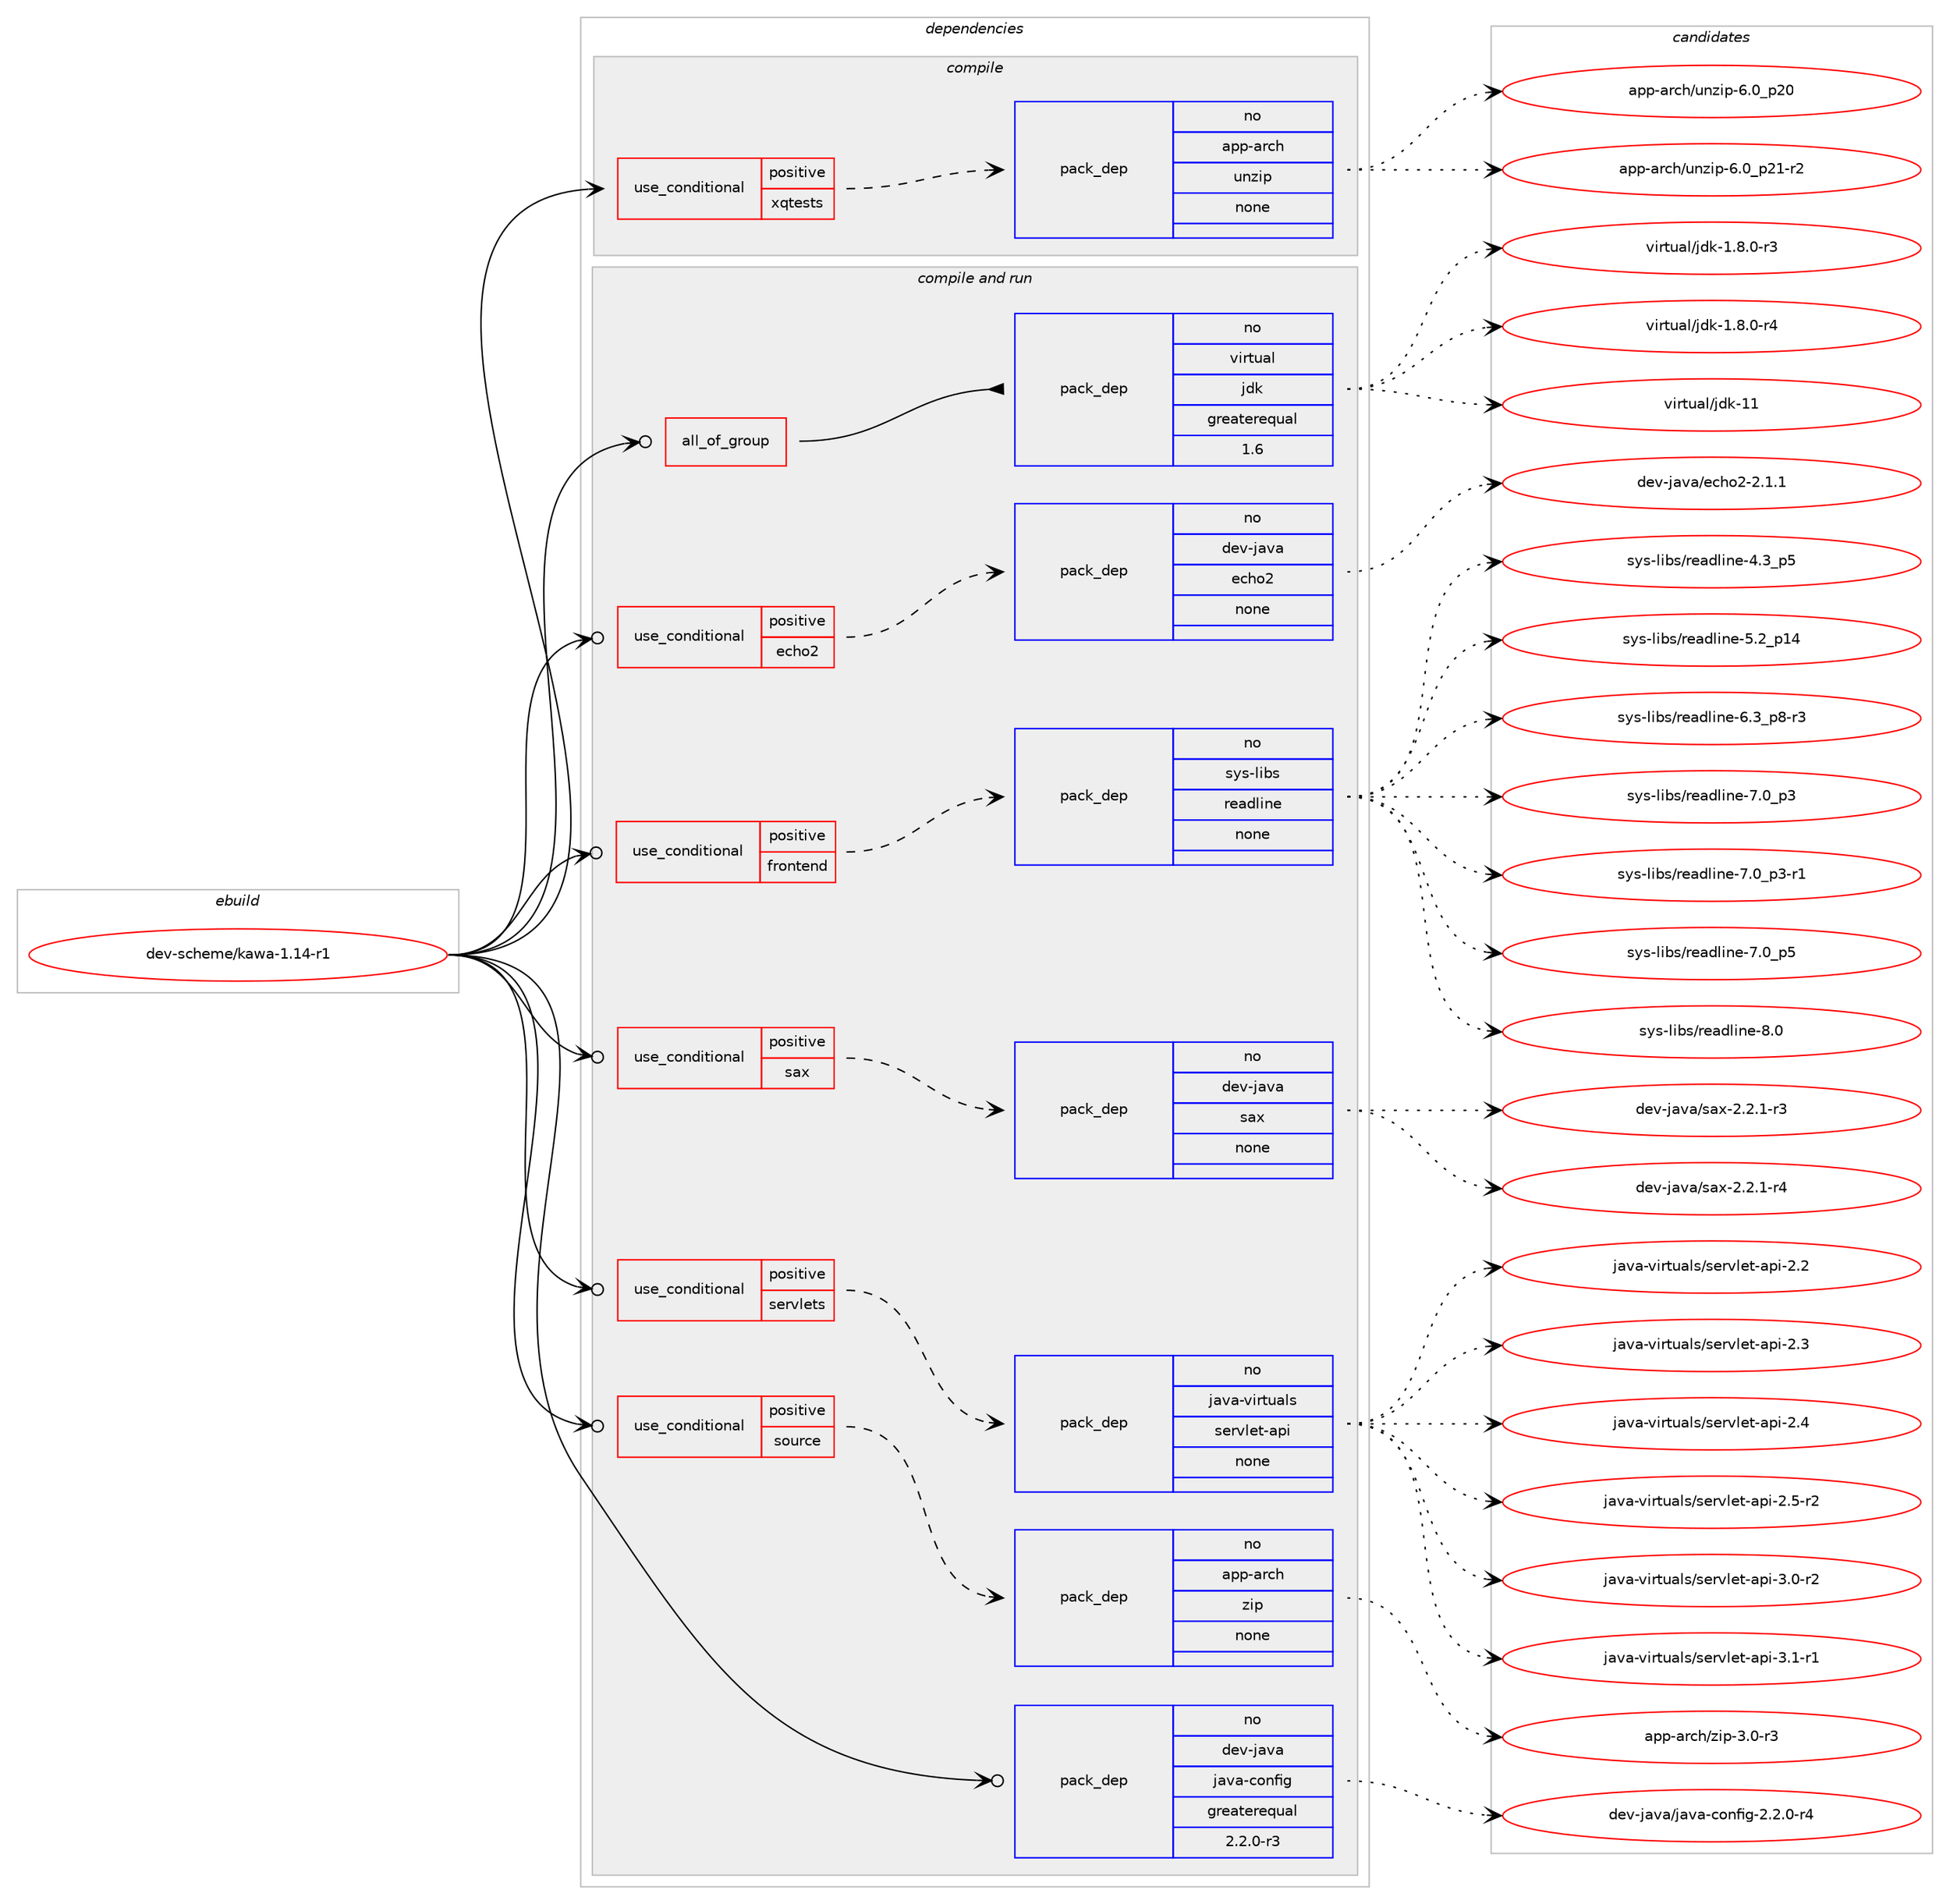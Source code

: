 digraph prolog {

# *************
# Graph options
# *************

newrank=true;
concentrate=true;
compound=true;
graph [rankdir=LR,fontname=Helvetica,fontsize=10,ranksep=1.5];#, ranksep=2.5, nodesep=0.2];
edge  [arrowhead=vee];
node  [fontname=Helvetica,fontsize=10];

# **********
# The ebuild
# **********

subgraph cluster_leftcol {
color=gray;
rank=same;
label=<<i>ebuild</i>>;
id [label="dev-scheme/kawa-1.14-r1", color=red, width=4, href="../dev-scheme/kawa-1.14-r1.svg"];
}

# ****************
# The dependencies
# ****************

subgraph cluster_midcol {
color=gray;
label=<<i>dependencies</i>>;
subgraph cluster_compile {
fillcolor="#eeeeee";
style=filled;
label=<<i>compile</i>>;
subgraph cond422894 {
dependency1538686 [label=<<TABLE BORDER="0" CELLBORDER="1" CELLSPACING="0" CELLPADDING="4"><TR><TD ROWSPAN="3" CELLPADDING="10">use_conditional</TD></TR><TR><TD>positive</TD></TR><TR><TD>xqtests</TD></TR></TABLE>>, shape=none, color=red];
subgraph pack1092242 {
dependency1538687 [label=<<TABLE BORDER="0" CELLBORDER="1" CELLSPACING="0" CELLPADDING="4" WIDTH="220"><TR><TD ROWSPAN="6" CELLPADDING="30">pack_dep</TD></TR><TR><TD WIDTH="110">no</TD></TR><TR><TD>app-arch</TD></TR><TR><TD>unzip</TD></TR><TR><TD>none</TD></TR><TR><TD></TD></TR></TABLE>>, shape=none, color=blue];
}
dependency1538686:e -> dependency1538687:w [weight=20,style="dashed",arrowhead="vee"];
}
id:e -> dependency1538686:w [weight=20,style="solid",arrowhead="vee"];
}
subgraph cluster_compileandrun {
fillcolor="#eeeeee";
style=filled;
label=<<i>compile and run</i>>;
subgraph all591 {
dependency1538688 [label=<<TABLE BORDER="0" CELLBORDER="1" CELLSPACING="0" CELLPADDING="4"><TR><TD CELLPADDING="10">all_of_group</TD></TR></TABLE>>, shape=none, color=red];subgraph pack1092243 {
dependency1538689 [label=<<TABLE BORDER="0" CELLBORDER="1" CELLSPACING="0" CELLPADDING="4" WIDTH="220"><TR><TD ROWSPAN="6" CELLPADDING="30">pack_dep</TD></TR><TR><TD WIDTH="110">no</TD></TR><TR><TD>virtual</TD></TR><TR><TD>jdk</TD></TR><TR><TD>greaterequal</TD></TR><TR><TD>1.6</TD></TR></TABLE>>, shape=none, color=blue];
}
dependency1538688:e -> dependency1538689:w [weight=20,style="solid",arrowhead="inv"];
}
id:e -> dependency1538688:w [weight=20,style="solid",arrowhead="odotvee"];
subgraph cond422895 {
dependency1538690 [label=<<TABLE BORDER="0" CELLBORDER="1" CELLSPACING="0" CELLPADDING="4"><TR><TD ROWSPAN="3" CELLPADDING="10">use_conditional</TD></TR><TR><TD>positive</TD></TR><TR><TD>echo2</TD></TR></TABLE>>, shape=none, color=red];
subgraph pack1092244 {
dependency1538691 [label=<<TABLE BORDER="0" CELLBORDER="1" CELLSPACING="0" CELLPADDING="4" WIDTH="220"><TR><TD ROWSPAN="6" CELLPADDING="30">pack_dep</TD></TR><TR><TD WIDTH="110">no</TD></TR><TR><TD>dev-java</TD></TR><TR><TD>echo2</TD></TR><TR><TD>none</TD></TR><TR><TD></TD></TR></TABLE>>, shape=none, color=blue];
}
dependency1538690:e -> dependency1538691:w [weight=20,style="dashed",arrowhead="vee"];
}
id:e -> dependency1538690:w [weight=20,style="solid",arrowhead="odotvee"];
subgraph cond422896 {
dependency1538692 [label=<<TABLE BORDER="0" CELLBORDER="1" CELLSPACING="0" CELLPADDING="4"><TR><TD ROWSPAN="3" CELLPADDING="10">use_conditional</TD></TR><TR><TD>positive</TD></TR><TR><TD>frontend</TD></TR></TABLE>>, shape=none, color=red];
subgraph pack1092245 {
dependency1538693 [label=<<TABLE BORDER="0" CELLBORDER="1" CELLSPACING="0" CELLPADDING="4" WIDTH="220"><TR><TD ROWSPAN="6" CELLPADDING="30">pack_dep</TD></TR><TR><TD WIDTH="110">no</TD></TR><TR><TD>sys-libs</TD></TR><TR><TD>readline</TD></TR><TR><TD>none</TD></TR><TR><TD></TD></TR></TABLE>>, shape=none, color=blue];
}
dependency1538692:e -> dependency1538693:w [weight=20,style="dashed",arrowhead="vee"];
}
id:e -> dependency1538692:w [weight=20,style="solid",arrowhead="odotvee"];
subgraph cond422897 {
dependency1538694 [label=<<TABLE BORDER="0" CELLBORDER="1" CELLSPACING="0" CELLPADDING="4"><TR><TD ROWSPAN="3" CELLPADDING="10">use_conditional</TD></TR><TR><TD>positive</TD></TR><TR><TD>sax</TD></TR></TABLE>>, shape=none, color=red];
subgraph pack1092246 {
dependency1538695 [label=<<TABLE BORDER="0" CELLBORDER="1" CELLSPACING="0" CELLPADDING="4" WIDTH="220"><TR><TD ROWSPAN="6" CELLPADDING="30">pack_dep</TD></TR><TR><TD WIDTH="110">no</TD></TR><TR><TD>dev-java</TD></TR><TR><TD>sax</TD></TR><TR><TD>none</TD></TR><TR><TD></TD></TR></TABLE>>, shape=none, color=blue];
}
dependency1538694:e -> dependency1538695:w [weight=20,style="dashed",arrowhead="vee"];
}
id:e -> dependency1538694:w [weight=20,style="solid",arrowhead="odotvee"];
subgraph cond422898 {
dependency1538696 [label=<<TABLE BORDER="0" CELLBORDER="1" CELLSPACING="0" CELLPADDING="4"><TR><TD ROWSPAN="3" CELLPADDING="10">use_conditional</TD></TR><TR><TD>positive</TD></TR><TR><TD>servlets</TD></TR></TABLE>>, shape=none, color=red];
subgraph pack1092247 {
dependency1538697 [label=<<TABLE BORDER="0" CELLBORDER="1" CELLSPACING="0" CELLPADDING="4" WIDTH="220"><TR><TD ROWSPAN="6" CELLPADDING="30">pack_dep</TD></TR><TR><TD WIDTH="110">no</TD></TR><TR><TD>java-virtuals</TD></TR><TR><TD>servlet-api</TD></TR><TR><TD>none</TD></TR><TR><TD></TD></TR></TABLE>>, shape=none, color=blue];
}
dependency1538696:e -> dependency1538697:w [weight=20,style="dashed",arrowhead="vee"];
}
id:e -> dependency1538696:w [weight=20,style="solid",arrowhead="odotvee"];
subgraph cond422899 {
dependency1538698 [label=<<TABLE BORDER="0" CELLBORDER="1" CELLSPACING="0" CELLPADDING="4"><TR><TD ROWSPAN="3" CELLPADDING="10">use_conditional</TD></TR><TR><TD>positive</TD></TR><TR><TD>source</TD></TR></TABLE>>, shape=none, color=red];
subgraph pack1092248 {
dependency1538699 [label=<<TABLE BORDER="0" CELLBORDER="1" CELLSPACING="0" CELLPADDING="4" WIDTH="220"><TR><TD ROWSPAN="6" CELLPADDING="30">pack_dep</TD></TR><TR><TD WIDTH="110">no</TD></TR><TR><TD>app-arch</TD></TR><TR><TD>zip</TD></TR><TR><TD>none</TD></TR><TR><TD></TD></TR></TABLE>>, shape=none, color=blue];
}
dependency1538698:e -> dependency1538699:w [weight=20,style="dashed",arrowhead="vee"];
}
id:e -> dependency1538698:w [weight=20,style="solid",arrowhead="odotvee"];
subgraph pack1092249 {
dependency1538700 [label=<<TABLE BORDER="0" CELLBORDER="1" CELLSPACING="0" CELLPADDING="4" WIDTH="220"><TR><TD ROWSPAN="6" CELLPADDING="30">pack_dep</TD></TR><TR><TD WIDTH="110">no</TD></TR><TR><TD>dev-java</TD></TR><TR><TD>java-config</TD></TR><TR><TD>greaterequal</TD></TR><TR><TD>2.2.0-r3</TD></TR></TABLE>>, shape=none, color=blue];
}
id:e -> dependency1538700:w [weight=20,style="solid",arrowhead="odotvee"];
}
subgraph cluster_run {
fillcolor="#eeeeee";
style=filled;
label=<<i>run</i>>;
}
}

# **************
# The candidates
# **************

subgraph cluster_choices {
rank=same;
color=gray;
label=<<i>candidates</i>>;

subgraph choice1092242 {
color=black;
nodesep=1;
choice971121124597114991044711711012210511245544648951125048 [label="app-arch/unzip-6.0_p20", color=red, width=4,href="../app-arch/unzip-6.0_p20.svg"];
choice9711211245971149910447117110122105112455446489511250494511450 [label="app-arch/unzip-6.0_p21-r2", color=red, width=4,href="../app-arch/unzip-6.0_p21-r2.svg"];
dependency1538687:e -> choice971121124597114991044711711012210511245544648951125048:w [style=dotted,weight="100"];
dependency1538687:e -> choice9711211245971149910447117110122105112455446489511250494511450:w [style=dotted,weight="100"];
}
subgraph choice1092243 {
color=black;
nodesep=1;
choice11810511411611797108471061001074549465646484511451 [label="virtual/jdk-1.8.0-r3", color=red, width=4,href="../virtual/jdk-1.8.0-r3.svg"];
choice11810511411611797108471061001074549465646484511452 [label="virtual/jdk-1.8.0-r4", color=red, width=4,href="../virtual/jdk-1.8.0-r4.svg"];
choice1181051141161179710847106100107454949 [label="virtual/jdk-11", color=red, width=4,href="../virtual/jdk-11.svg"];
dependency1538689:e -> choice11810511411611797108471061001074549465646484511451:w [style=dotted,weight="100"];
dependency1538689:e -> choice11810511411611797108471061001074549465646484511452:w [style=dotted,weight="100"];
dependency1538689:e -> choice1181051141161179710847106100107454949:w [style=dotted,weight="100"];
}
subgraph choice1092244 {
color=black;
nodesep=1;
choice100101118451069711897471019910411150455046494649 [label="dev-java/echo2-2.1.1", color=red, width=4,href="../dev-java/echo2-2.1.1.svg"];
dependency1538691:e -> choice100101118451069711897471019910411150455046494649:w [style=dotted,weight="100"];
}
subgraph choice1092245 {
color=black;
nodesep=1;
choice11512111545108105981154711410197100108105110101455246519511253 [label="sys-libs/readline-4.3_p5", color=red, width=4,href="../sys-libs/readline-4.3_p5.svg"];
choice1151211154510810598115471141019710010810511010145534650951124952 [label="sys-libs/readline-5.2_p14", color=red, width=4,href="../sys-libs/readline-5.2_p14.svg"];
choice115121115451081059811547114101971001081051101014554465195112564511451 [label="sys-libs/readline-6.3_p8-r3", color=red, width=4,href="../sys-libs/readline-6.3_p8-r3.svg"];
choice11512111545108105981154711410197100108105110101455546489511251 [label="sys-libs/readline-7.0_p3", color=red, width=4,href="../sys-libs/readline-7.0_p3.svg"];
choice115121115451081059811547114101971001081051101014555464895112514511449 [label="sys-libs/readline-7.0_p3-r1", color=red, width=4,href="../sys-libs/readline-7.0_p3-r1.svg"];
choice11512111545108105981154711410197100108105110101455546489511253 [label="sys-libs/readline-7.0_p5", color=red, width=4,href="../sys-libs/readline-7.0_p5.svg"];
choice1151211154510810598115471141019710010810511010145564648 [label="sys-libs/readline-8.0", color=red, width=4,href="../sys-libs/readline-8.0.svg"];
dependency1538693:e -> choice11512111545108105981154711410197100108105110101455246519511253:w [style=dotted,weight="100"];
dependency1538693:e -> choice1151211154510810598115471141019710010810511010145534650951124952:w [style=dotted,weight="100"];
dependency1538693:e -> choice115121115451081059811547114101971001081051101014554465195112564511451:w [style=dotted,weight="100"];
dependency1538693:e -> choice11512111545108105981154711410197100108105110101455546489511251:w [style=dotted,weight="100"];
dependency1538693:e -> choice115121115451081059811547114101971001081051101014555464895112514511449:w [style=dotted,weight="100"];
dependency1538693:e -> choice11512111545108105981154711410197100108105110101455546489511253:w [style=dotted,weight="100"];
dependency1538693:e -> choice1151211154510810598115471141019710010810511010145564648:w [style=dotted,weight="100"];
}
subgraph choice1092246 {
color=black;
nodesep=1;
choice10010111845106971189747115971204550465046494511451 [label="dev-java/sax-2.2.1-r3", color=red, width=4,href="../dev-java/sax-2.2.1-r3.svg"];
choice10010111845106971189747115971204550465046494511452 [label="dev-java/sax-2.2.1-r4", color=red, width=4,href="../dev-java/sax-2.2.1-r4.svg"];
dependency1538695:e -> choice10010111845106971189747115971204550465046494511451:w [style=dotted,weight="100"];
dependency1538695:e -> choice10010111845106971189747115971204550465046494511452:w [style=dotted,weight="100"];
}
subgraph choice1092247 {
color=black;
nodesep=1;
choice1069711897451181051141161179710811547115101114118108101116459711210545504650 [label="java-virtuals/servlet-api-2.2", color=red, width=4,href="../java-virtuals/servlet-api-2.2.svg"];
choice1069711897451181051141161179710811547115101114118108101116459711210545504651 [label="java-virtuals/servlet-api-2.3", color=red, width=4,href="../java-virtuals/servlet-api-2.3.svg"];
choice1069711897451181051141161179710811547115101114118108101116459711210545504652 [label="java-virtuals/servlet-api-2.4", color=red, width=4,href="../java-virtuals/servlet-api-2.4.svg"];
choice10697118974511810511411611797108115471151011141181081011164597112105455046534511450 [label="java-virtuals/servlet-api-2.5-r2", color=red, width=4,href="../java-virtuals/servlet-api-2.5-r2.svg"];
choice10697118974511810511411611797108115471151011141181081011164597112105455146484511450 [label="java-virtuals/servlet-api-3.0-r2", color=red, width=4,href="../java-virtuals/servlet-api-3.0-r2.svg"];
choice10697118974511810511411611797108115471151011141181081011164597112105455146494511449 [label="java-virtuals/servlet-api-3.1-r1", color=red, width=4,href="../java-virtuals/servlet-api-3.1-r1.svg"];
dependency1538697:e -> choice1069711897451181051141161179710811547115101114118108101116459711210545504650:w [style=dotted,weight="100"];
dependency1538697:e -> choice1069711897451181051141161179710811547115101114118108101116459711210545504651:w [style=dotted,weight="100"];
dependency1538697:e -> choice1069711897451181051141161179710811547115101114118108101116459711210545504652:w [style=dotted,weight="100"];
dependency1538697:e -> choice10697118974511810511411611797108115471151011141181081011164597112105455046534511450:w [style=dotted,weight="100"];
dependency1538697:e -> choice10697118974511810511411611797108115471151011141181081011164597112105455146484511450:w [style=dotted,weight="100"];
dependency1538697:e -> choice10697118974511810511411611797108115471151011141181081011164597112105455146494511449:w [style=dotted,weight="100"];
}
subgraph choice1092248 {
color=black;
nodesep=1;
choice9711211245971149910447122105112455146484511451 [label="app-arch/zip-3.0-r3", color=red, width=4,href="../app-arch/zip-3.0-r3.svg"];
dependency1538699:e -> choice9711211245971149910447122105112455146484511451:w [style=dotted,weight="100"];
}
subgraph choice1092249 {
color=black;
nodesep=1;
choice10010111845106971189747106971189745991111101021051034550465046484511452 [label="dev-java/java-config-2.2.0-r4", color=red, width=4,href="../dev-java/java-config-2.2.0-r4.svg"];
dependency1538700:e -> choice10010111845106971189747106971189745991111101021051034550465046484511452:w [style=dotted,weight="100"];
}
}

}
